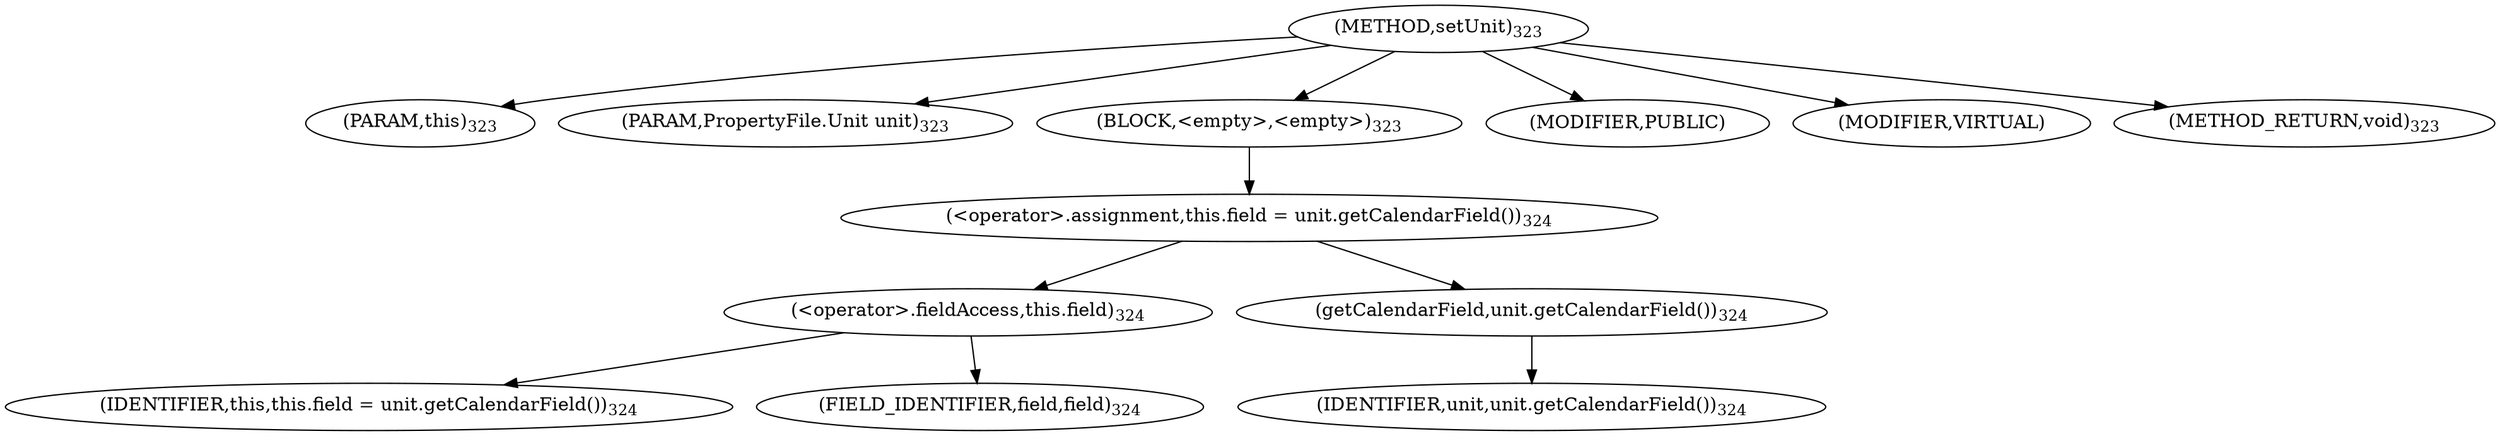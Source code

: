 digraph "setUnit" {  
"468" [label = <(METHOD,setUnit)<SUB>323</SUB>> ]
"469" [label = <(PARAM,this)<SUB>323</SUB>> ]
"470" [label = <(PARAM,PropertyFile.Unit unit)<SUB>323</SUB>> ]
"471" [label = <(BLOCK,&lt;empty&gt;,&lt;empty&gt;)<SUB>323</SUB>> ]
"472" [label = <(&lt;operator&gt;.assignment,this.field = unit.getCalendarField())<SUB>324</SUB>> ]
"473" [label = <(&lt;operator&gt;.fieldAccess,this.field)<SUB>324</SUB>> ]
"474" [label = <(IDENTIFIER,this,this.field = unit.getCalendarField())<SUB>324</SUB>> ]
"475" [label = <(FIELD_IDENTIFIER,field,field)<SUB>324</SUB>> ]
"476" [label = <(getCalendarField,unit.getCalendarField())<SUB>324</SUB>> ]
"477" [label = <(IDENTIFIER,unit,unit.getCalendarField())<SUB>324</SUB>> ]
"478" [label = <(MODIFIER,PUBLIC)> ]
"479" [label = <(MODIFIER,VIRTUAL)> ]
"480" [label = <(METHOD_RETURN,void)<SUB>323</SUB>> ]
  "468" -> "469" 
  "468" -> "470" 
  "468" -> "471" 
  "468" -> "478" 
  "468" -> "479" 
  "468" -> "480" 
  "471" -> "472" 
  "472" -> "473" 
  "472" -> "476" 
  "473" -> "474" 
  "473" -> "475" 
  "476" -> "477" 
}
